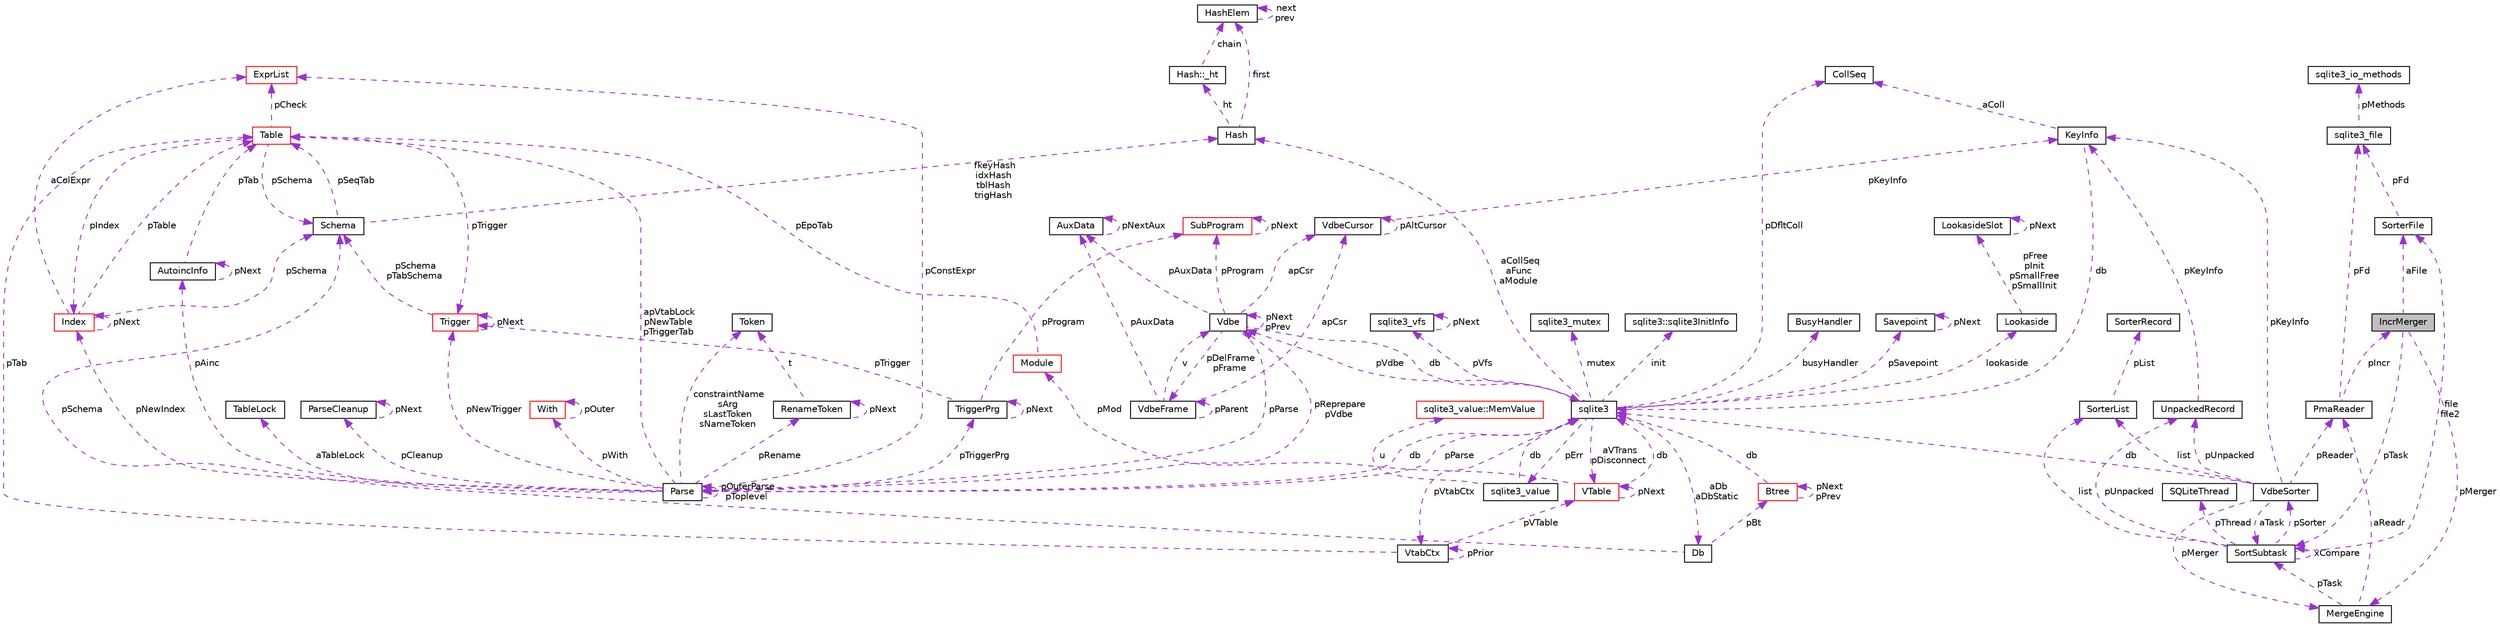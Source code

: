 digraph "IncrMerger"
{
 // LATEX_PDF_SIZE
  edge [fontname="Helvetica",fontsize="10",labelfontname="Helvetica",labelfontsize="10"];
  node [fontname="Helvetica",fontsize="10",shape=record];
  Node1 [label="IncrMerger",height=0.2,width=0.4,color="black", fillcolor="grey75", style="filled", fontcolor="black",tooltip=" "];
  Node2 -> Node1 [dir="back",color="darkorchid3",fontsize="10",style="dashed",label=" pTask" ,fontname="Helvetica"];
  Node2 [label="SortSubtask",height=0.2,width=0.4,color="black", fillcolor="white", style="filled",URL="$db/d1b/sqlite3_8c.html#d6/d23/structSortSubtask",tooltip=" "];
  Node3 -> Node2 [dir="back",color="darkorchid3",fontsize="10",style="dashed",label=" pThread" ,fontname="Helvetica"];
  Node3 [label="SQLiteThread",height=0.2,width=0.4,color="black", fillcolor="white", style="filled",URL="$d2/d47/structSQLiteThread.html",tooltip=" "];
  Node4 -> Node2 [dir="back",color="darkorchid3",fontsize="10",style="dashed",label=" pSorter" ,fontname="Helvetica"];
  Node4 [label="VdbeSorter",height=0.2,width=0.4,color="black", fillcolor="white", style="filled",URL="$db/d1b/sqlite3_8c.html#d0/d1b/structVdbeSorter",tooltip=" "];
  Node5 -> Node4 [dir="back",color="darkorchid3",fontsize="10",style="dashed",label=" pReader" ,fontname="Helvetica"];
  Node5 [label="PmaReader",height=0.2,width=0.4,color="black", fillcolor="white", style="filled",URL="$db/d1b/sqlite3_8c.html#dd/d0d/structPmaReader",tooltip=" "];
  Node6 -> Node5 [dir="back",color="darkorchid3",fontsize="10",style="dashed",label=" pFd" ,fontname="Helvetica"];
  Node6 [label="sqlite3_file",height=0.2,width=0.4,color="black", fillcolor="white", style="filled",URL="$de/dd3/sqlite3_8h.html#db/db0/structsqlite3__file",tooltip=" "];
  Node7 -> Node6 [dir="back",color="darkorchid3",fontsize="10",style="dashed",label=" pMethods" ,fontname="Helvetica"];
  Node7 [label="sqlite3_io_methods",height=0.2,width=0.4,color="black", fillcolor="white", style="filled",URL="$d9/df3/structsqlite3__io__methods.html",tooltip=" "];
  Node1 -> Node5 [dir="back",color="darkorchid3",fontsize="10",style="dashed",label=" pIncr" ,fontname="Helvetica"];
  Node8 -> Node4 [dir="back",color="darkorchid3",fontsize="10",style="dashed",label=" pMerger" ,fontname="Helvetica"];
  Node8 [label="MergeEngine",height=0.2,width=0.4,color="black", fillcolor="white", style="filled",URL="$db/d1b/sqlite3_8c.html#d8/d72/structMergeEngine",tooltip=" "];
  Node2 -> Node8 [dir="back",color="darkorchid3",fontsize="10",style="dashed",label=" pTask" ,fontname="Helvetica"];
  Node5 -> Node8 [dir="back",color="darkorchid3",fontsize="10",style="dashed",label=" aReadr" ,fontname="Helvetica"];
  Node9 -> Node4 [dir="back",color="darkorchid3",fontsize="10",style="dashed",label=" db" ,fontname="Helvetica"];
  Node9 [label="sqlite3",height=0.2,width=0.4,color="black", fillcolor="white", style="filled",URL="$d9/dcd/structsqlite3.html",tooltip=" "];
  Node10 -> Node9 [dir="back",color="darkorchid3",fontsize="10",style="dashed",label=" pVfs" ,fontname="Helvetica"];
  Node10 [label="sqlite3_vfs",height=0.2,width=0.4,color="black", fillcolor="white", style="filled",URL="$d3/d36/structsqlite3__vfs.html",tooltip=" "];
  Node10 -> Node10 [dir="back",color="darkorchid3",fontsize="10",style="dashed",label=" pNext" ,fontname="Helvetica"];
  Node11 -> Node9 [dir="back",color="darkorchid3",fontsize="10",style="dashed",label=" pVdbe" ,fontname="Helvetica"];
  Node11 [label="Vdbe",height=0.2,width=0.4,color="black", fillcolor="white", style="filled",URL="$db/d1b/sqlite3_8c.html#de/d53/structVdbe",tooltip=" "];
  Node9 -> Node11 [dir="back",color="darkorchid3",fontsize="10",style="dashed",label=" db" ,fontname="Helvetica"];
  Node11 -> Node11 [dir="back",color="darkorchid3",fontsize="10",style="dashed",label=" pNext\npPrev" ,fontname="Helvetica"];
  Node12 -> Node11 [dir="back",color="darkorchid3",fontsize="10",style="dashed",label=" pParse" ,fontname="Helvetica"];
  Node12 [label="Parse",height=0.2,width=0.4,color="black", fillcolor="white", style="filled",URL="$db/d1b/sqlite3_8c.html#db/dbb/structParse",tooltip=" "];
  Node9 -> Node12 [dir="back",color="darkorchid3",fontsize="10",style="dashed",label=" db" ,fontname="Helvetica"];
  Node11 -> Node12 [dir="back",color="darkorchid3",fontsize="10",style="dashed",label=" pReprepare\npVdbe" ,fontname="Helvetica"];
  Node13 -> Node12 [dir="back",color="darkorchid3",fontsize="10",style="dashed",label=" pConstExpr" ,fontname="Helvetica"];
  Node13 [label="ExprList",height=0.2,width=0.4,color="red", fillcolor="white", style="filled",URL="$db/d1b/sqlite3_8c.html#d5/d5c/structExprList",tooltip=" "];
  Node39 -> Node12 [dir="back",color="darkorchid3",fontsize="10",style="dashed",label=" constraintName\nsArg\nsLastToken\nsNameToken" ,fontname="Helvetica"];
  Node39 [label="Token",height=0.2,width=0.4,color="black", fillcolor="white", style="filled",URL="$db/d1b/sqlite3_8c.html#df/dcd/structToken",tooltip=" "];
  Node40 -> Node12 [dir="back",color="darkorchid3",fontsize="10",style="dashed",label=" aTableLock" ,fontname="Helvetica"];
  Node40 [label="TableLock",height=0.2,width=0.4,color="black", fillcolor="white", style="filled",URL="$db/d1b/sqlite3_8c.html#d1/d79/structTableLock",tooltip=" "];
  Node41 -> Node12 [dir="back",color="darkorchid3",fontsize="10",style="dashed",label=" pAinc" ,fontname="Helvetica"];
  Node41 [label="AutoincInfo",height=0.2,width=0.4,color="black", fillcolor="white", style="filled",URL="$db/d1b/sqlite3_8c.html#db/d7b/structAutoincInfo",tooltip=" "];
  Node41 -> Node41 [dir="back",color="darkorchid3",fontsize="10",style="dashed",label=" pNext" ,fontname="Helvetica"];
  Node18 -> Node41 [dir="back",color="darkorchid3",fontsize="10",style="dashed",label=" pTab" ,fontname="Helvetica"];
  Node18 [label="Table",height=0.2,width=0.4,color="red", fillcolor="white", style="filled",URL="$db/d1b/sqlite3_8c.html#dc/dcb/structTable",tooltip=" "];
  Node20 -> Node18 [dir="back",color="darkorchid3",fontsize="10",style="dashed",label=" pIndex" ,fontname="Helvetica"];
  Node20 [label="Index",height=0.2,width=0.4,color="red", fillcolor="white", style="filled",URL="$db/d1b/sqlite3_8c.html#df/d86/structIndex",tooltip=" "];
  Node18 -> Node20 [dir="back",color="darkorchid3",fontsize="10",style="dashed",label=" pTable" ,fontname="Helvetica"];
  Node20 -> Node20 [dir="back",color="darkorchid3",fontsize="10",style="dashed",label=" pNext" ,fontname="Helvetica"];
  Node21 -> Node20 [dir="back",color="darkorchid3",fontsize="10",style="dashed",label=" pSchema" ,fontname="Helvetica"];
  Node21 [label="Schema",height=0.2,width=0.4,color="black", fillcolor="white", style="filled",URL="$db/d1b/sqlite3_8c.html#d8/db0/structSchema",tooltip=" "];
  Node22 -> Node21 [dir="back",color="darkorchid3",fontsize="10",style="dashed",label=" fkeyHash\nidxHash\ntblHash\ntrigHash" ,fontname="Helvetica"];
  Node22 [label="Hash",height=0.2,width=0.4,color="black", fillcolor="white", style="filled",URL="$db/d1b/sqlite3_8c.html#d1/dbe/structHash",tooltip=" "];
  Node23 -> Node22 [dir="back",color="darkorchid3",fontsize="10",style="dashed",label=" first" ,fontname="Helvetica"];
  Node23 [label="HashElem",height=0.2,width=0.4,color="black", fillcolor="white", style="filled",URL="$db/d1b/sqlite3_8c.html#da/d21/structHashElem",tooltip=" "];
  Node23 -> Node23 [dir="back",color="darkorchid3",fontsize="10",style="dashed",label=" next\nprev" ,fontname="Helvetica"];
  Node24 -> Node22 [dir="back",color="darkorchid3",fontsize="10",style="dashed",label=" ht" ,fontname="Helvetica"];
  Node24 [label="Hash::_ht",height=0.2,width=0.4,color="black", fillcolor="white", style="filled",URL="$db/d1b/sqlite3_8c.html#d7/d1f/structHash_1_1__ht",tooltip=" "];
  Node23 -> Node24 [dir="back",color="darkorchid3",fontsize="10",style="dashed",label=" chain" ,fontname="Helvetica"];
  Node18 -> Node21 [dir="back",color="darkorchid3",fontsize="10",style="dashed",label=" pSeqTab" ,fontname="Helvetica"];
  Node13 -> Node20 [dir="back",color="darkorchid3",fontsize="10",style="dashed",label=" aColExpr" ,fontname="Helvetica"];
  Node13 -> Node18 [dir="back",color="darkorchid3",fontsize="10",style="dashed",label=" pCheck" ,fontname="Helvetica"];
  Node25 -> Node18 [dir="back",color="darkorchid3",fontsize="10",style="dashed",label=" pTrigger" ,fontname="Helvetica"];
  Node25 [label="Trigger",height=0.2,width=0.4,color="red", fillcolor="white", style="filled",URL="$db/d1b/sqlite3_8c.html#dc/d15/structTrigger",tooltip=" "];
  Node21 -> Node25 [dir="back",color="darkorchid3",fontsize="10",style="dashed",label=" pSchema\npTabSchema" ,fontname="Helvetica"];
  Node25 -> Node25 [dir="back",color="darkorchid3",fontsize="10",style="dashed",label=" pNext" ,fontname="Helvetica"];
  Node21 -> Node18 [dir="back",color="darkorchid3",fontsize="10",style="dashed",label=" pSchema" ,fontname="Helvetica"];
  Node12 -> Node12 [dir="back",color="darkorchid3",fontsize="10",style="dashed",label=" pOuterParse\npToplevel" ,fontname="Helvetica"];
  Node18 -> Node12 [dir="back",color="darkorchid3",fontsize="10",style="dashed",label=" apVtabLock\npNewTable\npTriggerTab" ,fontname="Helvetica"];
  Node42 -> Node12 [dir="back",color="darkorchid3",fontsize="10",style="dashed",label=" pTriggerPrg" ,fontname="Helvetica"];
  Node42 [label="TriggerPrg",height=0.2,width=0.4,color="black", fillcolor="white", style="filled",URL="$db/d1b/sqlite3_8c.html#d9/d62/structTriggerPrg",tooltip=" "];
  Node25 -> Node42 [dir="back",color="darkorchid3",fontsize="10",style="dashed",label=" pTrigger" ,fontname="Helvetica"];
  Node42 -> Node42 [dir="back",color="darkorchid3",fontsize="10",style="dashed",label=" pNext" ,fontname="Helvetica"];
  Node43 -> Node42 [dir="back",color="darkorchid3",fontsize="10",style="dashed",label=" pProgram" ,fontname="Helvetica"];
  Node43 [label="SubProgram",height=0.2,width=0.4,color="red", fillcolor="white", style="filled",URL="$db/d1b/sqlite3_8c.html#de/d7a/structSubProgram",tooltip=" "];
  Node43 -> Node43 [dir="back",color="darkorchid3",fontsize="10",style="dashed",label=" pNext" ,fontname="Helvetica"];
  Node55 -> Node12 [dir="back",color="darkorchid3",fontsize="10",style="dashed",label=" pCleanup" ,fontname="Helvetica"];
  Node55 [label="ParseCleanup",height=0.2,width=0.4,color="black", fillcolor="white", style="filled",URL="$de/d52/structParseCleanup.html",tooltip=" "];
  Node55 -> Node55 [dir="back",color="darkorchid3",fontsize="10",style="dashed",label=" pNext" ,fontname="Helvetica"];
  Node20 -> Node12 [dir="back",color="darkorchid3",fontsize="10",style="dashed",label=" pNewIndex" ,fontname="Helvetica"];
  Node25 -> Node12 [dir="back",color="darkorchid3",fontsize="10",style="dashed",label=" pNewTrigger" ,fontname="Helvetica"];
  Node32 -> Node12 [dir="back",color="darkorchid3",fontsize="10",style="dashed",label=" pWith" ,fontname="Helvetica"];
  Node32 [label="With",height=0.2,width=0.4,color="red", fillcolor="white", style="filled",URL="$db/d1b/sqlite3_8c.html#df/d70/structWith",tooltip=" "];
  Node32 -> Node32 [dir="back",color="darkorchid3",fontsize="10",style="dashed",label=" pOuter" ,fontname="Helvetica"];
  Node56 -> Node12 [dir="back",color="darkorchid3",fontsize="10",style="dashed",label=" pRename" ,fontname="Helvetica"];
  Node56 [label="RenameToken",height=0.2,width=0.4,color="black", fillcolor="white", style="filled",URL="$db/d1b/sqlite3_8c.html#d7/db5/structRenameToken",tooltip=" "];
  Node39 -> Node56 [dir="back",color="darkorchid3",fontsize="10",style="dashed",label=" t" ,fontname="Helvetica"];
  Node56 -> Node56 [dir="back",color="darkorchid3",fontsize="10",style="dashed",label=" pNext" ,fontname="Helvetica"];
  Node57 -> Node11 [dir="back",color="darkorchid3",fontsize="10",style="dashed",label=" apCsr" ,fontname="Helvetica"];
  Node57 [label="VdbeCursor",height=0.2,width=0.4,color="black", fillcolor="white", style="filled",URL="$db/d1b/sqlite3_8c.html#d0/dd5/structVdbeCursor",tooltip=" "];
  Node57 -> Node57 [dir="back",color="darkorchid3",fontsize="10",style="dashed",label=" pAltCursor" ,fontname="Helvetica"];
  Node54 -> Node57 [dir="back",color="darkorchid3",fontsize="10",style="dashed",label=" pKeyInfo" ,fontname="Helvetica"];
  Node54 [label="KeyInfo",height=0.2,width=0.4,color="black", fillcolor="white", style="filled",URL="$db/d1b/sqlite3_8c.html#d2/d51/structKeyInfo",tooltip=" "];
  Node9 -> Node54 [dir="back",color="darkorchid3",fontsize="10",style="dashed",label=" db" ,fontname="Helvetica"];
  Node49 -> Node54 [dir="back",color="darkorchid3",fontsize="10",style="dashed",label=" aColl" ,fontname="Helvetica"];
  Node49 [label="CollSeq",height=0.2,width=0.4,color="black", fillcolor="white", style="filled",URL="$d1/d4e/structCollSeq.html",tooltip=" "];
  Node58 -> Node11 [dir="back",color="darkorchid3",fontsize="10",style="dashed",label=" pDelFrame\npFrame" ,fontname="Helvetica"];
  Node58 [label="VdbeFrame",height=0.2,width=0.4,color="black", fillcolor="white", style="filled",URL="$db/d1b/sqlite3_8c.html#df/db1/structVdbeFrame",tooltip=" "];
  Node11 -> Node58 [dir="back",color="darkorchid3",fontsize="10",style="dashed",label=" v" ,fontname="Helvetica"];
  Node58 -> Node58 [dir="back",color="darkorchid3",fontsize="10",style="dashed",label=" pParent" ,fontname="Helvetica"];
  Node57 -> Node58 [dir="back",color="darkorchid3",fontsize="10",style="dashed",label=" apCsr" ,fontname="Helvetica"];
  Node59 -> Node58 [dir="back",color="darkorchid3",fontsize="10",style="dashed",label=" pAuxData" ,fontname="Helvetica"];
  Node59 [label="AuxData",height=0.2,width=0.4,color="black", fillcolor="white", style="filled",URL="$d7/d4c/structAuxData.html",tooltip=" "];
  Node59 -> Node59 [dir="back",color="darkorchid3",fontsize="10",style="dashed",label=" pNextAux" ,fontname="Helvetica"];
  Node43 -> Node11 [dir="back",color="darkorchid3",fontsize="10",style="dashed",label=" pProgram" ,fontname="Helvetica"];
  Node59 -> Node11 [dir="back",color="darkorchid3",fontsize="10",style="dashed",label=" pAuxData" ,fontname="Helvetica"];
  Node49 -> Node9 [dir="back",color="darkorchid3",fontsize="10",style="dashed",label=" pDfltColl" ,fontname="Helvetica"];
  Node60 -> Node9 [dir="back",color="darkorchid3",fontsize="10",style="dashed",label=" mutex" ,fontname="Helvetica"];
  Node60 [label="sqlite3_mutex",height=0.2,width=0.4,color="black", fillcolor="white", style="filled",URL="$db/d1b/sqlite3_8c.html#d5/d3c/structsqlite3__mutex",tooltip=" "];
  Node61 -> Node9 [dir="back",color="darkorchid3",fontsize="10",style="dashed",label=" aDb\naDbStatic" ,fontname="Helvetica"];
  Node61 [label="Db",height=0.2,width=0.4,color="black", fillcolor="white", style="filled",URL="$db/d1b/sqlite3_8c.html#d2/d6b/structDb",tooltip=" "];
  Node62 -> Node61 [dir="back",color="darkorchid3",fontsize="10",style="dashed",label=" pBt" ,fontname="Helvetica"];
  Node62 [label="Btree",height=0.2,width=0.4,color="red", fillcolor="white", style="filled",URL="$db/d1b/sqlite3_8c.html#dd/db3/structBtree",tooltip=" "];
  Node9 -> Node62 [dir="back",color="darkorchid3",fontsize="10",style="dashed",label=" db" ,fontname="Helvetica"];
  Node62 -> Node62 [dir="back",color="darkorchid3",fontsize="10",style="dashed",label=" pNext\npPrev" ,fontname="Helvetica"];
  Node21 -> Node61 [dir="back",color="darkorchid3",fontsize="10",style="dashed",label=" pSchema" ,fontname="Helvetica"];
  Node77 -> Node9 [dir="back",color="darkorchid3",fontsize="10",style="dashed",label=" init" ,fontname="Helvetica"];
  Node77 [label="sqlite3::sqlite3InitInfo",height=0.2,width=0.4,color="black", fillcolor="white", style="filled",URL="$d9/dcd/structsqlite3.html#df/d52/structsqlite3_1_1sqlite3InitInfo",tooltip=" "];
  Node12 -> Node9 [dir="back",color="darkorchid3",fontsize="10",style="dashed",label=" pParse" ,fontname="Helvetica"];
  Node47 -> Node9 [dir="back",color="darkorchid3",fontsize="10",style="dashed",label=" pErr" ,fontname="Helvetica"];
  Node47 [label="sqlite3_value",height=0.2,width=0.4,color="black", fillcolor="white", style="filled",URL="$d0/d9c/structsqlite3__value.html",tooltip=" "];
  Node48 -> Node47 [dir="back",color="darkorchid3",fontsize="10",style="dashed",label=" u" ,fontname="Helvetica"];
  Node48 [label="sqlite3_value::MemValue",height=0.2,width=0.4,color="red", fillcolor="white", style="filled",URL="$d0/d9c/structsqlite3__value.html#d5/da9/unionsqlite3__value_1_1MemValue",tooltip=" "];
  Node9 -> Node47 [dir="back",color="darkorchid3",fontsize="10",style="dashed",label=" db" ,fontname="Helvetica"];
  Node78 -> Node9 [dir="back",color="darkorchid3",fontsize="10",style="dashed",label=" lookaside" ,fontname="Helvetica"];
  Node78 [label="Lookaside",height=0.2,width=0.4,color="black", fillcolor="white", style="filled",URL="$db/d1b/sqlite3_8c.html#d9/d54/structLookaside",tooltip=" "];
  Node79 -> Node78 [dir="back",color="darkorchid3",fontsize="10",style="dashed",label=" pFree\npInit\npSmallFree\npSmallInit" ,fontname="Helvetica"];
  Node79 [label="LookasideSlot",height=0.2,width=0.4,color="black", fillcolor="white", style="filled",URL="$db/d1b/sqlite3_8c.html#d1/de0/structLookasideSlot",tooltip=" "];
  Node79 -> Node79 [dir="back",color="darkorchid3",fontsize="10",style="dashed",label=" pNext" ,fontname="Helvetica"];
  Node22 -> Node9 [dir="back",color="darkorchid3",fontsize="10",style="dashed",label=" aCollSeq\naFunc\naModule" ,fontname="Helvetica"];
  Node80 -> Node9 [dir="back",color="darkorchid3",fontsize="10",style="dashed",label=" pVtabCtx" ,fontname="Helvetica"];
  Node80 [label="VtabCtx",height=0.2,width=0.4,color="black", fillcolor="white", style="filled",URL="$db/d1b/sqlite3_8c.html#d3/d4f/structVtabCtx",tooltip=" "];
  Node50 -> Node80 [dir="back",color="darkorchid3",fontsize="10",style="dashed",label=" pVTable" ,fontname="Helvetica"];
  Node50 [label="VTable",height=0.2,width=0.4,color="red", fillcolor="white", style="filled",URL="$db/d1b/sqlite3_8c.html#d9/dde/structVTable",tooltip=" "];
  Node9 -> Node50 [dir="back",color="darkorchid3",fontsize="10",style="dashed",label=" db" ,fontname="Helvetica"];
  Node51 -> Node50 [dir="back",color="darkorchid3",fontsize="10",style="dashed",label=" pMod" ,fontname="Helvetica"];
  Node51 [label="Module",height=0.2,width=0.4,color="red", fillcolor="white", style="filled",URL="$d0/dc5/structModule.html",tooltip=" "];
  Node18 -> Node51 [dir="back",color="darkorchid3",fontsize="10",style="dashed",label=" pEpoTab" ,fontname="Helvetica"];
  Node50 -> Node50 [dir="back",color="darkorchid3",fontsize="10",style="dashed",label=" pNext" ,fontname="Helvetica"];
  Node18 -> Node80 [dir="back",color="darkorchid3",fontsize="10",style="dashed",label=" pTab" ,fontname="Helvetica"];
  Node80 -> Node80 [dir="back",color="darkorchid3",fontsize="10",style="dashed",label=" pPrior" ,fontname="Helvetica"];
  Node50 -> Node9 [dir="back",color="darkorchid3",fontsize="10",style="dashed",label=" aVTrans\npDisconnect" ,fontname="Helvetica"];
  Node81 -> Node9 [dir="back",color="darkorchid3",fontsize="10",style="dashed",label=" busyHandler" ,fontname="Helvetica"];
  Node81 [label="BusyHandler",height=0.2,width=0.4,color="black", fillcolor="white", style="filled",URL="$dc/d2e/structBusyHandler.html",tooltip=" "];
  Node82 -> Node9 [dir="back",color="darkorchid3",fontsize="10",style="dashed",label=" pSavepoint" ,fontname="Helvetica"];
  Node82 [label="Savepoint",height=0.2,width=0.4,color="black", fillcolor="white", style="filled",URL="$db/d1b/sqlite3_8c.html#d3/d2f/structSavepoint",tooltip=" "];
  Node82 -> Node82 [dir="back",color="darkorchid3",fontsize="10",style="dashed",label=" pNext" ,fontname="Helvetica"];
  Node54 -> Node4 [dir="back",color="darkorchid3",fontsize="10",style="dashed",label=" pKeyInfo" ,fontname="Helvetica"];
  Node83 -> Node4 [dir="back",color="darkorchid3",fontsize="10",style="dashed",label=" pUnpacked" ,fontname="Helvetica"];
  Node83 [label="UnpackedRecord",height=0.2,width=0.4,color="black", fillcolor="white", style="filled",URL="$db/d1b/sqlite3_8c.html#df/dc9/structUnpackedRecord",tooltip=" "];
  Node54 -> Node83 [dir="back",color="darkorchid3",fontsize="10",style="dashed",label=" pKeyInfo" ,fontname="Helvetica"];
  Node84 -> Node4 [dir="back",color="darkorchid3",fontsize="10",style="dashed",label=" list" ,fontname="Helvetica"];
  Node84 [label="SorterList",height=0.2,width=0.4,color="black", fillcolor="white", style="filled",URL="$db/d1b/sqlite3_8c.html#d0/dfe/structSorterList",tooltip=" "];
  Node85 -> Node84 [dir="back",color="darkorchid3",fontsize="10",style="dashed",label=" pList" ,fontname="Helvetica"];
  Node85 [label="SorterRecord",height=0.2,width=0.4,color="black", fillcolor="white", style="filled",URL="$db/d1b/sqlite3_8c.html#d1/d66/structSorterRecord",tooltip=" "];
  Node2 -> Node4 [dir="back",color="darkorchid3",fontsize="10",style="dashed",label=" aTask" ,fontname="Helvetica"];
  Node83 -> Node2 [dir="back",color="darkorchid3",fontsize="10",style="dashed",label=" pUnpacked" ,fontname="Helvetica"];
  Node84 -> Node2 [dir="back",color="darkorchid3",fontsize="10",style="dashed",label=" list" ,fontname="Helvetica"];
  Node2 -> Node2 [dir="back",color="darkorchid3",fontsize="10",style="dashed",label=" xCompare" ,fontname="Helvetica"];
  Node86 -> Node2 [dir="back",color="darkorchid3",fontsize="10",style="dashed",label=" file\nfile2" ,fontname="Helvetica"];
  Node86 [label="SorterFile",height=0.2,width=0.4,color="black", fillcolor="white", style="filled",URL="$db/d1b/sqlite3_8c.html#d4/d1c/structSorterFile",tooltip=" "];
  Node6 -> Node86 [dir="back",color="darkorchid3",fontsize="10",style="dashed",label=" pFd" ,fontname="Helvetica"];
  Node8 -> Node1 [dir="back",color="darkorchid3",fontsize="10",style="dashed",label=" pMerger" ,fontname="Helvetica"];
  Node86 -> Node1 [dir="back",color="darkorchid3",fontsize="10",style="dashed",label=" aFile" ,fontname="Helvetica"];
}

